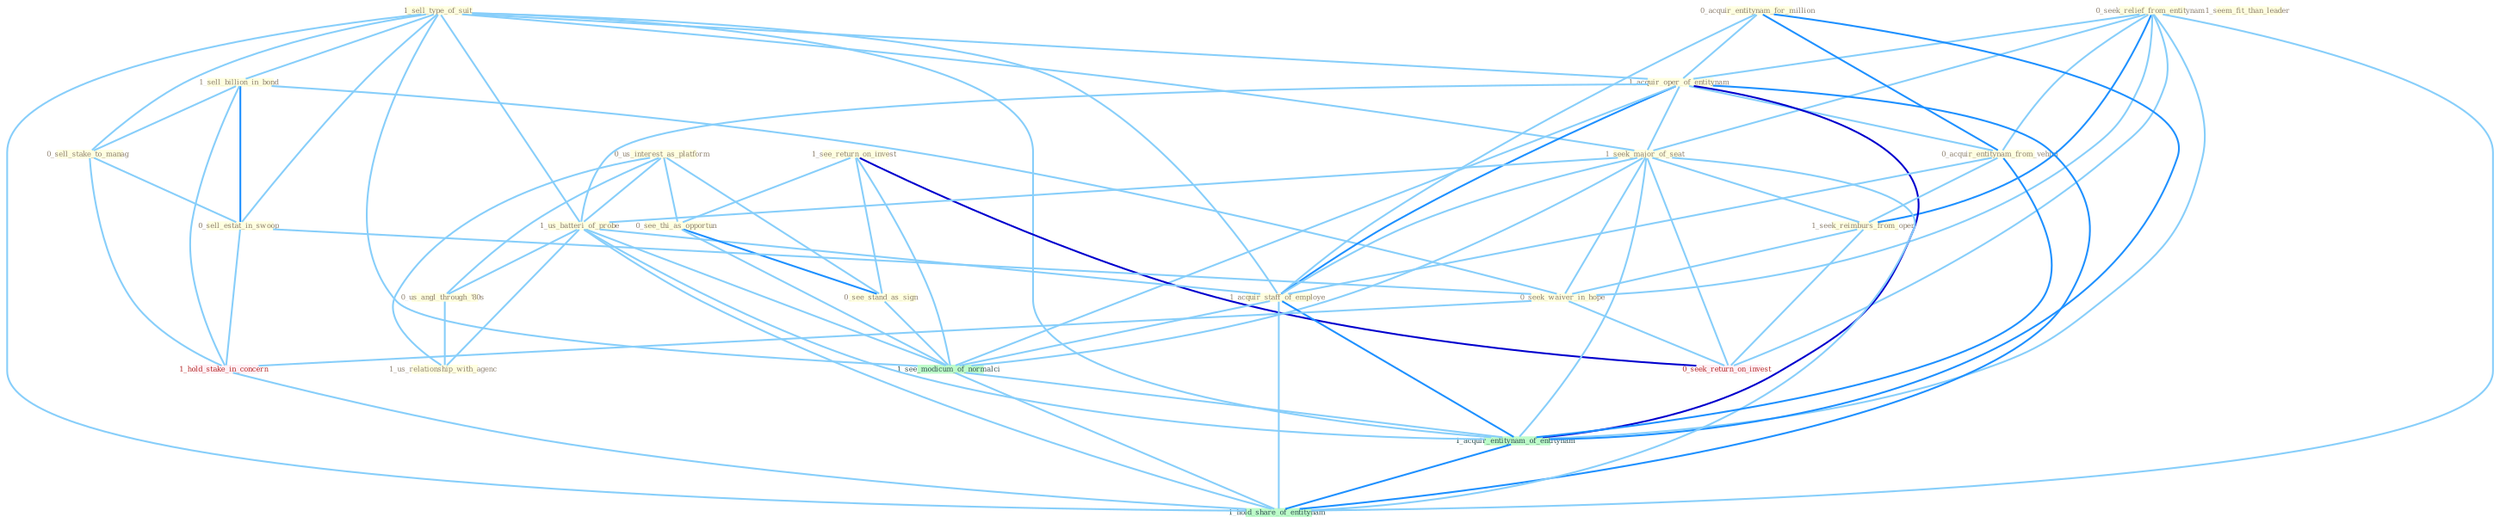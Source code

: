 Graph G{ 
    node
    [shape=polygon,style=filled,width=.5,height=.06,color="#BDFCC9",fixedsize=true,fontsize=4,
    fontcolor="#2f4f4f"];
    {node
    [color="#ffffe0", fontcolor="#8b7d6b"] "0_seek_relief_from_entitynam " "1_sell_type_of_suit " "0_us_interest_as_platform " "0_acquir_entitynam_for_million " "1_sell_billion_in_bond " "0_sell_stake_to_manag " "1_acquir_oper_of_entitynam " "1_see_return_on_invest " "1_seek_major_of_seat " "1_us_batteri_of_probe " "0_acquir_entitynam_from_vehicl " "0_see_thi_as_opportun " "1_seek_reimburs_from_oper " "0_us_angl_through_'80s " "0_see_stand_as_sign " "1_acquir_staff_of_employe " "1_seem_fit_than_leader " "0_sell_estat_in_swoop " "0_seek_waiver_in_hope " "1_us_relationship_with_agenc "}
{node [color="#fff0f5", fontcolor="#b22222"] "1_hold_stake_in_concern " "0_seek_return_on_invest "}
edge [color="#B0E2FF"];

	"0_seek_relief_from_entitynam " -- "1_acquir_oper_of_entitynam " [w="1", color="#87cefa" ];
	"0_seek_relief_from_entitynam " -- "1_seek_major_of_seat " [w="1", color="#87cefa" ];
	"0_seek_relief_from_entitynam " -- "0_acquir_entitynam_from_vehicl " [w="1", color="#87cefa" ];
	"0_seek_relief_from_entitynam " -- "1_seek_reimburs_from_oper " [w="2", color="#1e90ff" , len=0.8];
	"0_seek_relief_from_entitynam " -- "0_seek_waiver_in_hope " [w="1", color="#87cefa" ];
	"0_seek_relief_from_entitynam " -- "0_seek_return_on_invest " [w="1", color="#87cefa" ];
	"0_seek_relief_from_entitynam " -- "1_acquir_entitynam_of_entitynam " [w="1", color="#87cefa" ];
	"0_seek_relief_from_entitynam " -- "1_hold_share_of_entitynam " [w="1", color="#87cefa" ];
	"1_sell_type_of_suit " -- "1_sell_billion_in_bond " [w="1", color="#87cefa" ];
	"1_sell_type_of_suit " -- "0_sell_stake_to_manag " [w="1", color="#87cefa" ];
	"1_sell_type_of_suit " -- "1_acquir_oper_of_entitynam " [w="1", color="#87cefa" ];
	"1_sell_type_of_suit " -- "1_seek_major_of_seat " [w="1", color="#87cefa" ];
	"1_sell_type_of_suit " -- "1_us_batteri_of_probe " [w="1", color="#87cefa" ];
	"1_sell_type_of_suit " -- "1_acquir_staff_of_employe " [w="1", color="#87cefa" ];
	"1_sell_type_of_suit " -- "0_sell_estat_in_swoop " [w="1", color="#87cefa" ];
	"1_sell_type_of_suit " -- "1_see_modicum_of_normalci " [w="1", color="#87cefa" ];
	"1_sell_type_of_suit " -- "1_acquir_entitynam_of_entitynam " [w="1", color="#87cefa" ];
	"1_sell_type_of_suit " -- "1_hold_share_of_entitynam " [w="1", color="#87cefa" ];
	"0_us_interest_as_platform " -- "1_us_batteri_of_probe " [w="1", color="#87cefa" ];
	"0_us_interest_as_platform " -- "0_see_thi_as_opportun " [w="1", color="#87cefa" ];
	"0_us_interest_as_platform " -- "0_us_angl_through_'80s " [w="1", color="#87cefa" ];
	"0_us_interest_as_platform " -- "0_see_stand_as_sign " [w="1", color="#87cefa" ];
	"0_us_interest_as_platform " -- "1_us_relationship_with_agenc " [w="1", color="#87cefa" ];
	"0_acquir_entitynam_for_million " -- "1_acquir_oper_of_entitynam " [w="1", color="#87cefa" ];
	"0_acquir_entitynam_for_million " -- "0_acquir_entitynam_from_vehicl " [w="2", color="#1e90ff" , len=0.8];
	"0_acquir_entitynam_for_million " -- "1_acquir_staff_of_employe " [w="1", color="#87cefa" ];
	"0_acquir_entitynam_for_million " -- "1_acquir_entitynam_of_entitynam " [w="2", color="#1e90ff" , len=0.8];
	"1_sell_billion_in_bond " -- "0_sell_stake_to_manag " [w="1", color="#87cefa" ];
	"1_sell_billion_in_bond " -- "0_sell_estat_in_swoop " [w="2", color="#1e90ff" , len=0.8];
	"1_sell_billion_in_bond " -- "0_seek_waiver_in_hope " [w="1", color="#87cefa" ];
	"1_sell_billion_in_bond " -- "1_hold_stake_in_concern " [w="1", color="#87cefa" ];
	"0_sell_stake_to_manag " -- "0_sell_estat_in_swoop " [w="1", color="#87cefa" ];
	"0_sell_stake_to_manag " -- "1_hold_stake_in_concern " [w="1", color="#87cefa" ];
	"1_acquir_oper_of_entitynam " -- "1_seek_major_of_seat " [w="1", color="#87cefa" ];
	"1_acquir_oper_of_entitynam " -- "1_us_batteri_of_probe " [w="1", color="#87cefa" ];
	"1_acquir_oper_of_entitynam " -- "0_acquir_entitynam_from_vehicl " [w="1", color="#87cefa" ];
	"1_acquir_oper_of_entitynam " -- "1_acquir_staff_of_employe " [w="2", color="#1e90ff" , len=0.8];
	"1_acquir_oper_of_entitynam " -- "1_see_modicum_of_normalci " [w="1", color="#87cefa" ];
	"1_acquir_oper_of_entitynam " -- "1_acquir_entitynam_of_entitynam " [w="3", color="#0000cd" , len=0.6];
	"1_acquir_oper_of_entitynam " -- "1_hold_share_of_entitynam " [w="2", color="#1e90ff" , len=0.8];
	"1_see_return_on_invest " -- "0_see_thi_as_opportun " [w="1", color="#87cefa" ];
	"1_see_return_on_invest " -- "0_see_stand_as_sign " [w="1", color="#87cefa" ];
	"1_see_return_on_invest " -- "0_seek_return_on_invest " [w="3", color="#0000cd" , len=0.6];
	"1_see_return_on_invest " -- "1_see_modicum_of_normalci " [w="1", color="#87cefa" ];
	"1_seek_major_of_seat " -- "1_us_batteri_of_probe " [w="1", color="#87cefa" ];
	"1_seek_major_of_seat " -- "1_seek_reimburs_from_oper " [w="1", color="#87cefa" ];
	"1_seek_major_of_seat " -- "1_acquir_staff_of_employe " [w="1", color="#87cefa" ];
	"1_seek_major_of_seat " -- "0_seek_waiver_in_hope " [w="1", color="#87cefa" ];
	"1_seek_major_of_seat " -- "0_seek_return_on_invest " [w="1", color="#87cefa" ];
	"1_seek_major_of_seat " -- "1_see_modicum_of_normalci " [w="1", color="#87cefa" ];
	"1_seek_major_of_seat " -- "1_acquir_entitynam_of_entitynam " [w="1", color="#87cefa" ];
	"1_seek_major_of_seat " -- "1_hold_share_of_entitynam " [w="1", color="#87cefa" ];
	"1_us_batteri_of_probe " -- "0_us_angl_through_'80s " [w="1", color="#87cefa" ];
	"1_us_batteri_of_probe " -- "1_acquir_staff_of_employe " [w="1", color="#87cefa" ];
	"1_us_batteri_of_probe " -- "1_us_relationship_with_agenc " [w="1", color="#87cefa" ];
	"1_us_batteri_of_probe " -- "1_see_modicum_of_normalci " [w="1", color="#87cefa" ];
	"1_us_batteri_of_probe " -- "1_acquir_entitynam_of_entitynam " [w="1", color="#87cefa" ];
	"1_us_batteri_of_probe " -- "1_hold_share_of_entitynam " [w="1", color="#87cefa" ];
	"0_acquir_entitynam_from_vehicl " -- "1_seek_reimburs_from_oper " [w="1", color="#87cefa" ];
	"0_acquir_entitynam_from_vehicl " -- "1_acquir_staff_of_employe " [w="1", color="#87cefa" ];
	"0_acquir_entitynam_from_vehicl " -- "1_acquir_entitynam_of_entitynam " [w="2", color="#1e90ff" , len=0.8];
	"0_see_thi_as_opportun " -- "0_see_stand_as_sign " [w="2", color="#1e90ff" , len=0.8];
	"0_see_thi_as_opportun " -- "1_see_modicum_of_normalci " [w="1", color="#87cefa" ];
	"1_seek_reimburs_from_oper " -- "0_seek_waiver_in_hope " [w="1", color="#87cefa" ];
	"1_seek_reimburs_from_oper " -- "0_seek_return_on_invest " [w="1", color="#87cefa" ];
	"0_us_angl_through_'80s " -- "1_us_relationship_with_agenc " [w="1", color="#87cefa" ];
	"0_see_stand_as_sign " -- "1_see_modicum_of_normalci " [w="1", color="#87cefa" ];
	"1_acquir_staff_of_employe " -- "1_see_modicum_of_normalci " [w="1", color="#87cefa" ];
	"1_acquir_staff_of_employe " -- "1_acquir_entitynam_of_entitynam " [w="2", color="#1e90ff" , len=0.8];
	"1_acquir_staff_of_employe " -- "1_hold_share_of_entitynam " [w="1", color="#87cefa" ];
	"0_sell_estat_in_swoop " -- "0_seek_waiver_in_hope " [w="1", color="#87cefa" ];
	"0_sell_estat_in_swoop " -- "1_hold_stake_in_concern " [w="1", color="#87cefa" ];
	"0_seek_waiver_in_hope " -- "1_hold_stake_in_concern " [w="1", color="#87cefa" ];
	"0_seek_waiver_in_hope " -- "0_seek_return_on_invest " [w="1", color="#87cefa" ];
	"1_hold_stake_in_concern " -- "1_hold_share_of_entitynam " [w="1", color="#87cefa" ];
	"1_see_modicum_of_normalci " -- "1_acquir_entitynam_of_entitynam " [w="1", color="#87cefa" ];
	"1_see_modicum_of_normalci " -- "1_hold_share_of_entitynam " [w="1", color="#87cefa" ];
	"1_acquir_entitynam_of_entitynam " -- "1_hold_share_of_entitynam " [w="2", color="#1e90ff" , len=0.8];
}